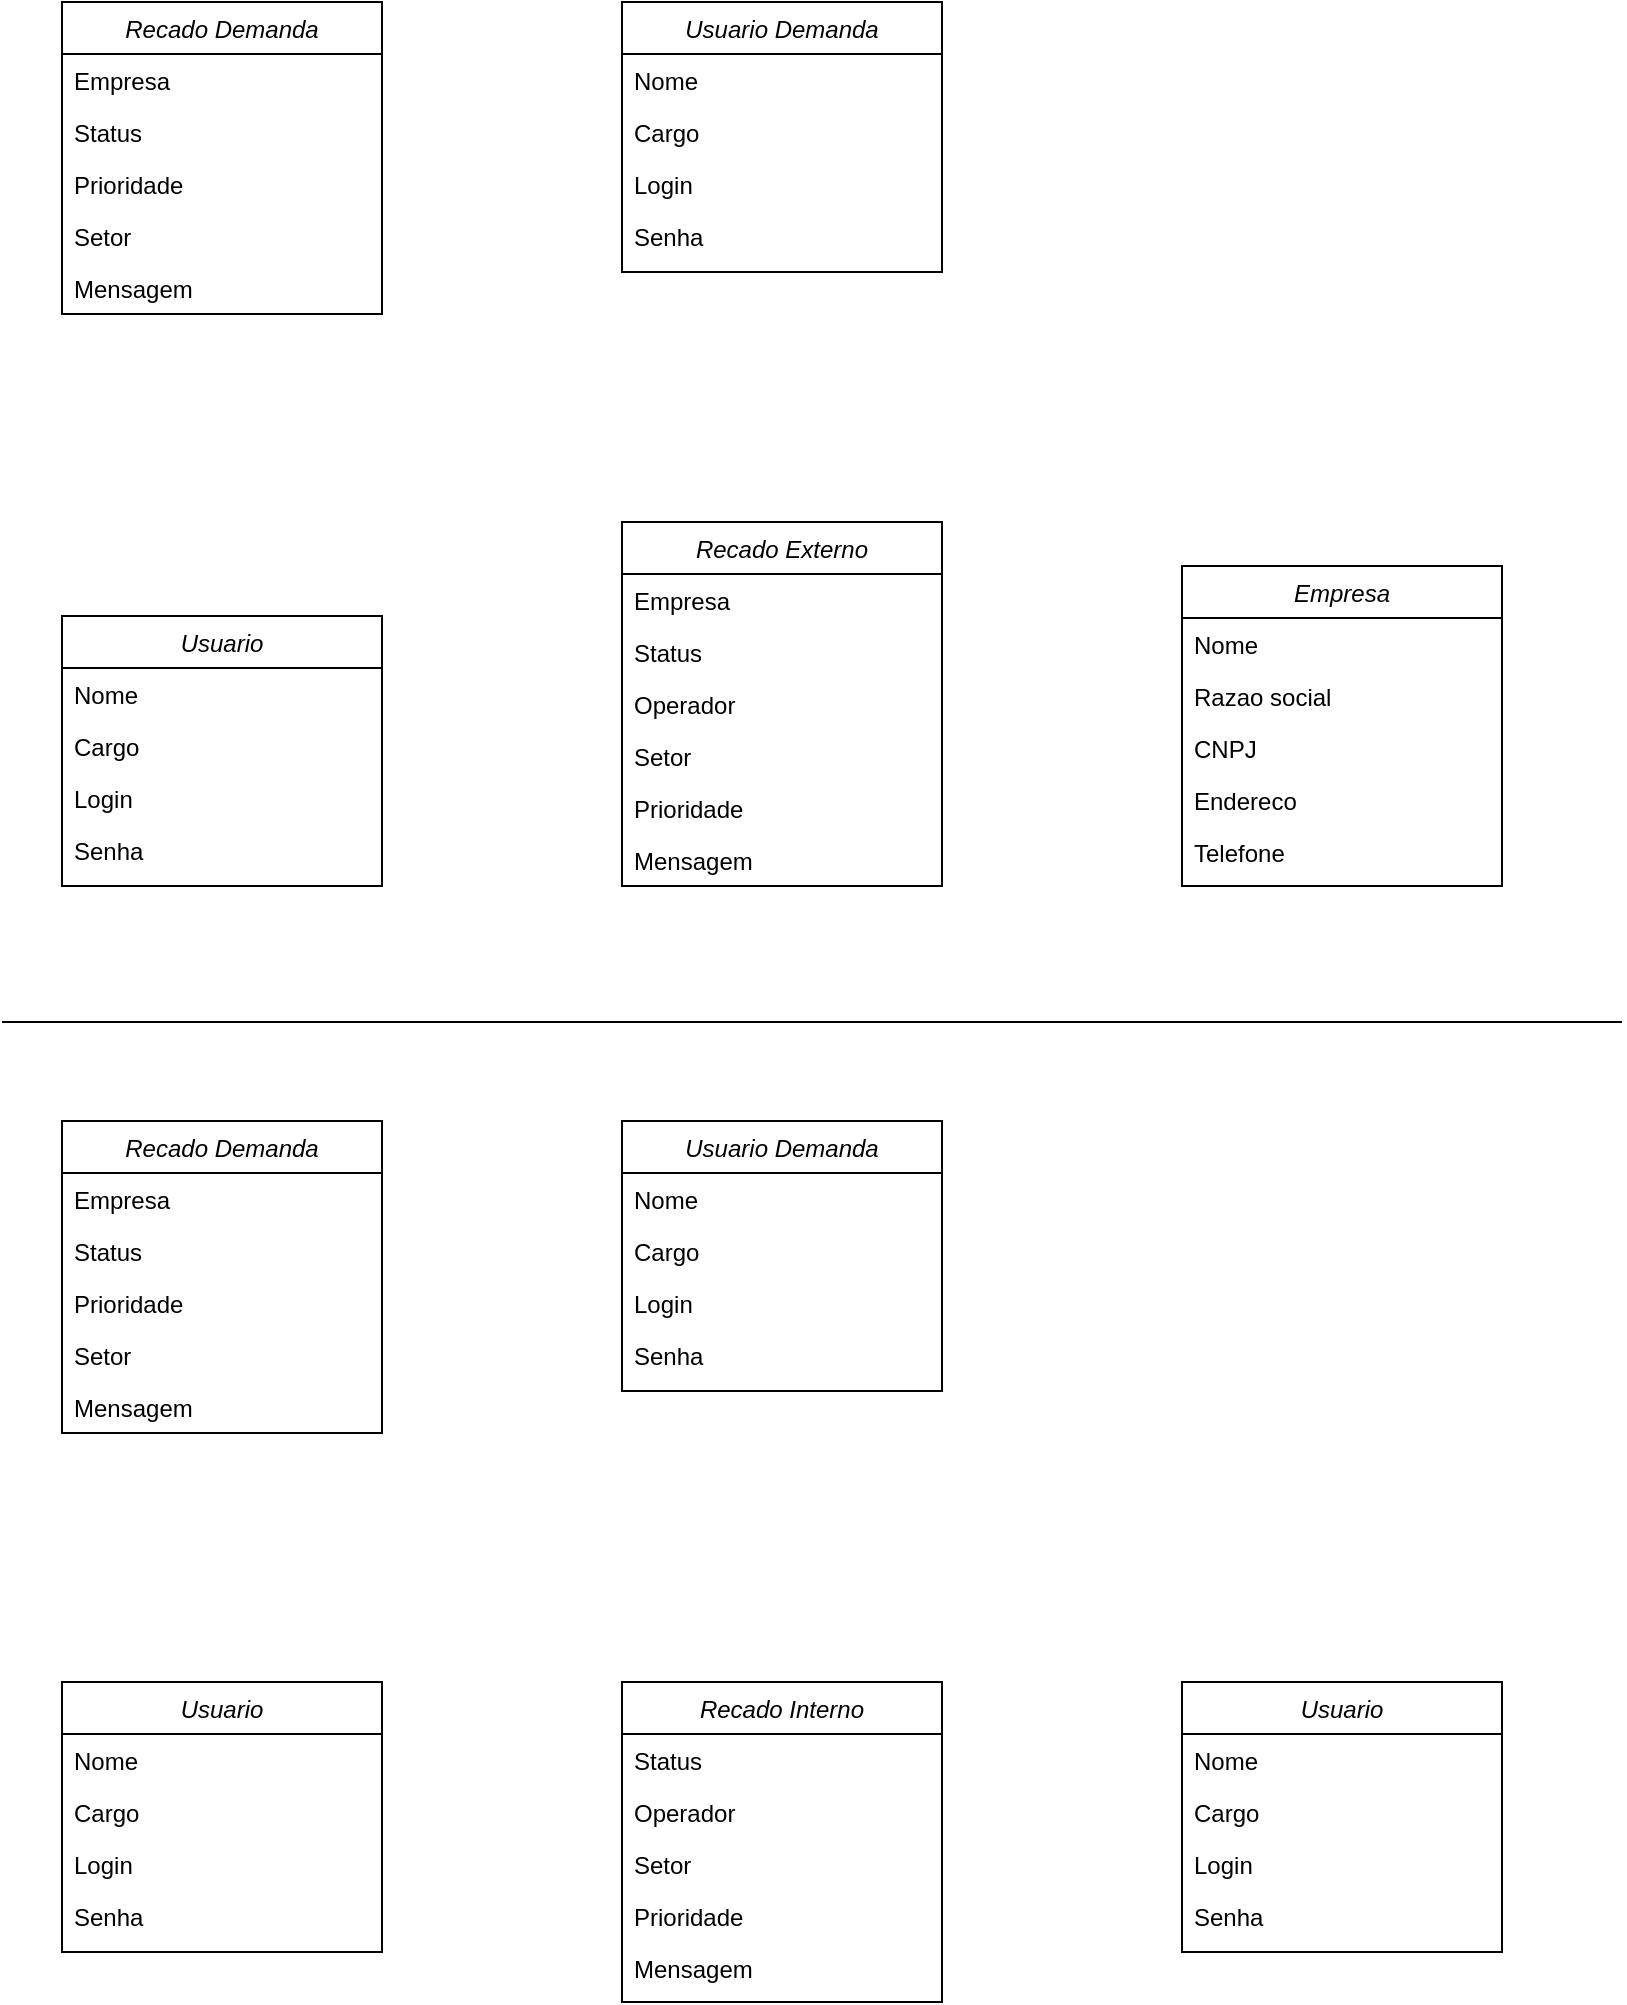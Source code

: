 <mxfile version="14.7.3" type="github">
  <diagram id="C5RBs43oDa-KdzZeNtuy" name="Page-1">
    <mxGraphModel dx="958" dy="880" grid="1" gridSize="10" guides="1" tooltips="1" connect="1" arrows="1" fold="1" page="1" pageScale="1" pageWidth="827" pageHeight="1169" math="0" shadow="0">
      <root>
        <mxCell id="WIyWlLk6GJQsqaUBKTNV-0" />
        <mxCell id="WIyWlLk6GJQsqaUBKTNV-1" parent="WIyWlLk6GJQsqaUBKTNV-0" />
        <mxCell id="IXz7zbhXyKt6bd04dzmx-12" value="Recado Externo" style="swimlane;fontStyle=2;align=center;verticalAlign=top;childLayout=stackLayout;horizontal=1;startSize=26;horizontalStack=0;resizeParent=1;resizeLast=0;collapsible=1;marginBottom=0;rounded=0;shadow=0;strokeWidth=1;" vertex="1" parent="WIyWlLk6GJQsqaUBKTNV-1">
          <mxGeometry x="320" y="340" width="160" height="182" as="geometry">
            <mxRectangle x="230" y="140" width="160" height="26" as="alternateBounds" />
          </mxGeometry>
        </mxCell>
        <mxCell id="IXz7zbhXyKt6bd04dzmx-13" value="Empresa&#xa;" style="text;align=left;verticalAlign=top;spacingLeft=4;spacingRight=4;overflow=hidden;rotatable=0;points=[[0,0.5],[1,0.5]];portConstraint=eastwest;" vertex="1" parent="IXz7zbhXyKt6bd04dzmx-12">
          <mxGeometry y="26" width="160" height="26" as="geometry" />
        </mxCell>
        <mxCell id="IXz7zbhXyKt6bd04dzmx-14" value="Status" style="text;align=left;verticalAlign=top;spacingLeft=4;spacingRight=4;overflow=hidden;rotatable=0;points=[[0,0.5],[1,0.5]];portConstraint=eastwest;rounded=0;shadow=0;html=0;" vertex="1" parent="IXz7zbhXyKt6bd04dzmx-12">
          <mxGeometry y="52" width="160" height="26" as="geometry" />
        </mxCell>
        <mxCell id="IXz7zbhXyKt6bd04dzmx-15" value="Operador" style="text;align=left;verticalAlign=top;spacingLeft=4;spacingRight=4;overflow=hidden;rotatable=0;points=[[0,0.5],[1,0.5]];portConstraint=eastwest;rounded=0;shadow=0;html=0;" vertex="1" parent="IXz7zbhXyKt6bd04dzmx-12">
          <mxGeometry y="78" width="160" height="26" as="geometry" />
        </mxCell>
        <mxCell id="IXz7zbhXyKt6bd04dzmx-29" value="Setor" style="text;align=left;verticalAlign=top;spacingLeft=4;spacingRight=4;overflow=hidden;rotatable=0;points=[[0,0.5],[1,0.5]];portConstraint=eastwest;rounded=0;shadow=0;html=0;" vertex="1" parent="IXz7zbhXyKt6bd04dzmx-12">
          <mxGeometry y="104" width="160" height="26" as="geometry" />
        </mxCell>
        <mxCell id="IXz7zbhXyKt6bd04dzmx-30" value="Prioridade" style="text;align=left;verticalAlign=top;spacingLeft=4;spacingRight=4;overflow=hidden;rotatable=0;points=[[0,0.5],[1,0.5]];portConstraint=eastwest;rounded=0;shadow=0;html=0;" vertex="1" parent="IXz7zbhXyKt6bd04dzmx-12">
          <mxGeometry y="130" width="160" height="26" as="geometry" />
        </mxCell>
        <mxCell id="IXz7zbhXyKt6bd04dzmx-31" value="Mensagem" style="text;align=left;verticalAlign=top;spacingLeft=4;spacingRight=4;overflow=hidden;rotatable=0;points=[[0,0.5],[1,0.5]];portConstraint=eastwest;rounded=0;shadow=0;html=0;" vertex="1" parent="IXz7zbhXyKt6bd04dzmx-12">
          <mxGeometry y="156" width="160" height="26" as="geometry" />
        </mxCell>
        <mxCell id="IXz7zbhXyKt6bd04dzmx-18" value="Empresa" style="swimlane;fontStyle=2;align=center;verticalAlign=top;childLayout=stackLayout;horizontal=1;startSize=26;horizontalStack=0;resizeParent=1;resizeLast=0;collapsible=1;marginBottom=0;rounded=0;shadow=0;strokeWidth=1;" vertex="1" parent="WIyWlLk6GJQsqaUBKTNV-1">
          <mxGeometry x="600" y="362" width="160" height="160" as="geometry">
            <mxRectangle x="230" y="140" width="160" height="26" as="alternateBounds" />
          </mxGeometry>
        </mxCell>
        <mxCell id="IXz7zbhXyKt6bd04dzmx-19" value="Nome&#xa;" style="text;align=left;verticalAlign=top;spacingLeft=4;spacingRight=4;overflow=hidden;rotatable=0;points=[[0,0.5],[1,0.5]];portConstraint=eastwest;" vertex="1" parent="IXz7zbhXyKt6bd04dzmx-18">
          <mxGeometry y="26" width="160" height="26" as="geometry" />
        </mxCell>
        <mxCell id="IXz7zbhXyKt6bd04dzmx-20" value="Razao social" style="text;align=left;verticalAlign=top;spacingLeft=4;spacingRight=4;overflow=hidden;rotatable=0;points=[[0,0.5],[1,0.5]];portConstraint=eastwest;rounded=0;shadow=0;html=0;" vertex="1" parent="IXz7zbhXyKt6bd04dzmx-18">
          <mxGeometry y="52" width="160" height="26" as="geometry" />
        </mxCell>
        <mxCell id="IXz7zbhXyKt6bd04dzmx-21" value="CNPJ&#xa;" style="text;align=left;verticalAlign=top;spacingLeft=4;spacingRight=4;overflow=hidden;rotatable=0;points=[[0,0.5],[1,0.5]];portConstraint=eastwest;rounded=0;shadow=0;html=0;" vertex="1" parent="IXz7zbhXyKt6bd04dzmx-18">
          <mxGeometry y="78" width="160" height="26" as="geometry" />
        </mxCell>
        <mxCell id="IXz7zbhXyKt6bd04dzmx-24" value="Endereco" style="text;align=left;verticalAlign=top;spacingLeft=4;spacingRight=4;overflow=hidden;rotatable=0;points=[[0,0.5],[1,0.5]];portConstraint=eastwest;rounded=0;shadow=0;html=0;" vertex="1" parent="IXz7zbhXyKt6bd04dzmx-18">
          <mxGeometry y="104" width="160" height="26" as="geometry" />
        </mxCell>
        <mxCell id="IXz7zbhXyKt6bd04dzmx-25" value="Telefone" style="text;align=left;verticalAlign=top;spacingLeft=4;spacingRight=4;overflow=hidden;rotatable=0;points=[[0,0.5],[1,0.5]];portConstraint=eastwest;rounded=0;shadow=0;html=0;" vertex="1" parent="IXz7zbhXyKt6bd04dzmx-18">
          <mxGeometry y="130" width="160" height="26" as="geometry" />
        </mxCell>
        <mxCell id="IXz7zbhXyKt6bd04dzmx-33" value="Usuario" style="swimlane;fontStyle=2;align=center;verticalAlign=top;childLayout=stackLayout;horizontal=1;startSize=26;horizontalStack=0;resizeParent=1;resizeLast=0;collapsible=1;marginBottom=0;rounded=0;shadow=0;strokeWidth=1;" vertex="1" parent="WIyWlLk6GJQsqaUBKTNV-1">
          <mxGeometry x="40" y="387" width="160" height="135" as="geometry">
            <mxRectangle x="230" y="140" width="160" height="26" as="alternateBounds" />
          </mxGeometry>
        </mxCell>
        <mxCell id="IXz7zbhXyKt6bd04dzmx-34" value="Nome&#xa;" style="text;align=left;verticalAlign=top;spacingLeft=4;spacingRight=4;overflow=hidden;rotatable=0;points=[[0,0.5],[1,0.5]];portConstraint=eastwest;" vertex="1" parent="IXz7zbhXyKt6bd04dzmx-33">
          <mxGeometry y="26" width="160" height="26" as="geometry" />
        </mxCell>
        <mxCell id="IXz7zbhXyKt6bd04dzmx-35" value="Cargo" style="text;align=left;verticalAlign=top;spacingLeft=4;spacingRight=4;overflow=hidden;rotatable=0;points=[[0,0.5],[1,0.5]];portConstraint=eastwest;rounded=0;shadow=0;html=0;" vertex="1" parent="IXz7zbhXyKt6bd04dzmx-33">
          <mxGeometry y="52" width="160" height="26" as="geometry" />
        </mxCell>
        <mxCell id="IXz7zbhXyKt6bd04dzmx-36" value="Login" style="text;align=left;verticalAlign=top;spacingLeft=4;spacingRight=4;overflow=hidden;rotatable=0;points=[[0,0.5],[1,0.5]];portConstraint=eastwest;rounded=0;shadow=0;html=0;" vertex="1" parent="IXz7zbhXyKt6bd04dzmx-33">
          <mxGeometry y="78" width="160" height="26" as="geometry" />
        </mxCell>
        <mxCell id="IXz7zbhXyKt6bd04dzmx-37" value="Senha" style="text;align=left;verticalAlign=top;spacingLeft=4;spacingRight=4;overflow=hidden;rotatable=0;points=[[0,0.5],[1,0.5]];portConstraint=eastwest;rounded=0;shadow=0;html=0;" vertex="1" parent="IXz7zbhXyKt6bd04dzmx-33">
          <mxGeometry y="104" width="160" height="26" as="geometry" />
        </mxCell>
        <mxCell id="IXz7zbhXyKt6bd04dzmx-55" value="Usuario" style="swimlane;fontStyle=2;align=center;verticalAlign=top;childLayout=stackLayout;horizontal=1;startSize=26;horizontalStack=0;resizeParent=1;resizeLast=0;collapsible=1;marginBottom=0;rounded=0;shadow=0;strokeWidth=1;" vertex="1" parent="WIyWlLk6GJQsqaUBKTNV-1">
          <mxGeometry x="40" y="920" width="160" height="135" as="geometry">
            <mxRectangle x="230" y="140" width="160" height="26" as="alternateBounds" />
          </mxGeometry>
        </mxCell>
        <mxCell id="IXz7zbhXyKt6bd04dzmx-56" value="Nome&#xa;" style="text;align=left;verticalAlign=top;spacingLeft=4;spacingRight=4;overflow=hidden;rotatable=0;points=[[0,0.5],[1,0.5]];portConstraint=eastwest;" vertex="1" parent="IXz7zbhXyKt6bd04dzmx-55">
          <mxGeometry y="26" width="160" height="26" as="geometry" />
        </mxCell>
        <mxCell id="IXz7zbhXyKt6bd04dzmx-57" value="Cargo" style="text;align=left;verticalAlign=top;spacingLeft=4;spacingRight=4;overflow=hidden;rotatable=0;points=[[0,0.5],[1,0.5]];portConstraint=eastwest;rounded=0;shadow=0;html=0;" vertex="1" parent="IXz7zbhXyKt6bd04dzmx-55">
          <mxGeometry y="52" width="160" height="26" as="geometry" />
        </mxCell>
        <mxCell id="IXz7zbhXyKt6bd04dzmx-58" value="Login" style="text;align=left;verticalAlign=top;spacingLeft=4;spacingRight=4;overflow=hidden;rotatable=0;points=[[0,0.5],[1,0.5]];portConstraint=eastwest;rounded=0;shadow=0;html=0;" vertex="1" parent="IXz7zbhXyKt6bd04dzmx-55">
          <mxGeometry y="78" width="160" height="26" as="geometry" />
        </mxCell>
        <mxCell id="IXz7zbhXyKt6bd04dzmx-59" value="Senha" style="text;align=left;verticalAlign=top;spacingLeft=4;spacingRight=4;overflow=hidden;rotatable=0;points=[[0,0.5],[1,0.5]];portConstraint=eastwest;rounded=0;shadow=0;html=0;" vertex="1" parent="IXz7zbhXyKt6bd04dzmx-55">
          <mxGeometry y="104" width="160" height="26" as="geometry" />
        </mxCell>
        <mxCell id="IXz7zbhXyKt6bd04dzmx-60" value="Usuario" style="swimlane;fontStyle=2;align=center;verticalAlign=top;childLayout=stackLayout;horizontal=1;startSize=26;horizontalStack=0;resizeParent=1;resizeLast=0;collapsible=1;marginBottom=0;rounded=0;shadow=0;strokeWidth=1;" vertex="1" parent="WIyWlLk6GJQsqaUBKTNV-1">
          <mxGeometry x="600" y="920" width="160" height="135" as="geometry">
            <mxRectangle x="230" y="140" width="160" height="26" as="alternateBounds" />
          </mxGeometry>
        </mxCell>
        <mxCell id="IXz7zbhXyKt6bd04dzmx-61" value="Nome&#xa;" style="text;align=left;verticalAlign=top;spacingLeft=4;spacingRight=4;overflow=hidden;rotatable=0;points=[[0,0.5],[1,0.5]];portConstraint=eastwest;" vertex="1" parent="IXz7zbhXyKt6bd04dzmx-60">
          <mxGeometry y="26" width="160" height="26" as="geometry" />
        </mxCell>
        <mxCell id="IXz7zbhXyKt6bd04dzmx-62" value="Cargo" style="text;align=left;verticalAlign=top;spacingLeft=4;spacingRight=4;overflow=hidden;rotatable=0;points=[[0,0.5],[1,0.5]];portConstraint=eastwest;rounded=0;shadow=0;html=0;" vertex="1" parent="IXz7zbhXyKt6bd04dzmx-60">
          <mxGeometry y="52" width="160" height="26" as="geometry" />
        </mxCell>
        <mxCell id="IXz7zbhXyKt6bd04dzmx-63" value="Login" style="text;align=left;verticalAlign=top;spacingLeft=4;spacingRight=4;overflow=hidden;rotatable=0;points=[[0,0.5],[1,0.5]];portConstraint=eastwest;rounded=0;shadow=0;html=0;" vertex="1" parent="IXz7zbhXyKt6bd04dzmx-60">
          <mxGeometry y="78" width="160" height="26" as="geometry" />
        </mxCell>
        <mxCell id="IXz7zbhXyKt6bd04dzmx-64" value="Senha" style="text;align=left;verticalAlign=top;spacingLeft=4;spacingRight=4;overflow=hidden;rotatable=0;points=[[0,0.5],[1,0.5]];portConstraint=eastwest;rounded=0;shadow=0;html=0;" vertex="1" parent="IXz7zbhXyKt6bd04dzmx-60">
          <mxGeometry y="104" width="160" height="26" as="geometry" />
        </mxCell>
        <mxCell id="IXz7zbhXyKt6bd04dzmx-65" value="Recado Interno" style="swimlane;fontStyle=2;align=center;verticalAlign=top;childLayout=stackLayout;horizontal=1;startSize=26;horizontalStack=0;resizeParent=1;resizeLast=0;collapsible=1;marginBottom=0;rounded=0;shadow=0;strokeWidth=1;" vertex="1" parent="WIyWlLk6GJQsqaUBKTNV-1">
          <mxGeometry x="320" y="920" width="160" height="160" as="geometry">
            <mxRectangle x="230" y="140" width="160" height="26" as="alternateBounds" />
          </mxGeometry>
        </mxCell>
        <mxCell id="IXz7zbhXyKt6bd04dzmx-67" value="Status" style="text;align=left;verticalAlign=top;spacingLeft=4;spacingRight=4;overflow=hidden;rotatable=0;points=[[0,0.5],[1,0.5]];portConstraint=eastwest;rounded=0;shadow=0;html=0;" vertex="1" parent="IXz7zbhXyKt6bd04dzmx-65">
          <mxGeometry y="26" width="160" height="26" as="geometry" />
        </mxCell>
        <mxCell id="IXz7zbhXyKt6bd04dzmx-68" value="Operador" style="text;align=left;verticalAlign=top;spacingLeft=4;spacingRight=4;overflow=hidden;rotatable=0;points=[[0,0.5],[1,0.5]];portConstraint=eastwest;rounded=0;shadow=0;html=0;" vertex="1" parent="IXz7zbhXyKt6bd04dzmx-65">
          <mxGeometry y="52" width="160" height="26" as="geometry" />
        </mxCell>
        <mxCell id="IXz7zbhXyKt6bd04dzmx-69" value="Setor" style="text;align=left;verticalAlign=top;spacingLeft=4;spacingRight=4;overflow=hidden;rotatable=0;points=[[0,0.5],[1,0.5]];portConstraint=eastwest;rounded=0;shadow=0;html=0;" vertex="1" parent="IXz7zbhXyKt6bd04dzmx-65">
          <mxGeometry y="78" width="160" height="26" as="geometry" />
        </mxCell>
        <mxCell id="IXz7zbhXyKt6bd04dzmx-70" value="Prioridade" style="text;align=left;verticalAlign=top;spacingLeft=4;spacingRight=4;overflow=hidden;rotatable=0;points=[[0,0.5],[1,0.5]];portConstraint=eastwest;rounded=0;shadow=0;html=0;" vertex="1" parent="IXz7zbhXyKt6bd04dzmx-65">
          <mxGeometry y="104" width="160" height="26" as="geometry" />
        </mxCell>
        <mxCell id="IXz7zbhXyKt6bd04dzmx-71" value="Mensagem" style="text;align=left;verticalAlign=top;spacingLeft=4;spacingRight=4;overflow=hidden;rotatable=0;points=[[0,0.5],[1,0.5]];portConstraint=eastwest;rounded=0;shadow=0;html=0;" vertex="1" parent="IXz7zbhXyKt6bd04dzmx-65">
          <mxGeometry y="130" width="160" height="26" as="geometry" />
        </mxCell>
        <mxCell id="IXz7zbhXyKt6bd04dzmx-73" value="Usuario Demanda" style="swimlane;fontStyle=2;align=center;verticalAlign=top;childLayout=stackLayout;horizontal=1;startSize=26;horizontalStack=0;resizeParent=1;resizeLast=0;collapsible=1;marginBottom=0;rounded=0;shadow=0;strokeWidth=1;" vertex="1" parent="WIyWlLk6GJQsqaUBKTNV-1">
          <mxGeometry x="320" y="639.5" width="160" height="135" as="geometry">
            <mxRectangle x="230" y="140" width="160" height="26" as="alternateBounds" />
          </mxGeometry>
        </mxCell>
        <mxCell id="IXz7zbhXyKt6bd04dzmx-74" value="Nome&#xa;" style="text;align=left;verticalAlign=top;spacingLeft=4;spacingRight=4;overflow=hidden;rotatable=0;points=[[0,0.5],[1,0.5]];portConstraint=eastwest;" vertex="1" parent="IXz7zbhXyKt6bd04dzmx-73">
          <mxGeometry y="26" width="160" height="26" as="geometry" />
        </mxCell>
        <mxCell id="IXz7zbhXyKt6bd04dzmx-75" value="Cargo" style="text;align=left;verticalAlign=top;spacingLeft=4;spacingRight=4;overflow=hidden;rotatable=0;points=[[0,0.5],[1,0.5]];portConstraint=eastwest;rounded=0;shadow=0;html=0;" vertex="1" parent="IXz7zbhXyKt6bd04dzmx-73">
          <mxGeometry y="52" width="160" height="26" as="geometry" />
        </mxCell>
        <mxCell id="IXz7zbhXyKt6bd04dzmx-76" value="Login" style="text;align=left;verticalAlign=top;spacingLeft=4;spacingRight=4;overflow=hidden;rotatable=0;points=[[0,0.5],[1,0.5]];portConstraint=eastwest;rounded=0;shadow=0;html=0;" vertex="1" parent="IXz7zbhXyKt6bd04dzmx-73">
          <mxGeometry y="78" width="160" height="26" as="geometry" />
        </mxCell>
        <mxCell id="IXz7zbhXyKt6bd04dzmx-77" value="Senha" style="text;align=left;verticalAlign=top;spacingLeft=4;spacingRight=4;overflow=hidden;rotatable=0;points=[[0,0.5],[1,0.5]];portConstraint=eastwest;rounded=0;shadow=0;html=0;" vertex="1" parent="IXz7zbhXyKt6bd04dzmx-73">
          <mxGeometry y="104" width="160" height="26" as="geometry" />
        </mxCell>
        <mxCell id="IXz7zbhXyKt6bd04dzmx-78" value="Recado Demanda" style="swimlane;fontStyle=2;align=center;verticalAlign=top;childLayout=stackLayout;horizontal=1;startSize=26;horizontalStack=0;resizeParent=1;resizeLast=0;collapsible=1;marginBottom=0;rounded=0;shadow=0;strokeWidth=1;" vertex="1" parent="WIyWlLk6GJQsqaUBKTNV-1">
          <mxGeometry x="40" y="639.5" width="160" height="156" as="geometry">
            <mxRectangle x="230" y="140" width="160" height="26" as="alternateBounds" />
          </mxGeometry>
        </mxCell>
        <mxCell id="IXz7zbhXyKt6bd04dzmx-79" value="Empresa" style="text;align=left;verticalAlign=top;spacingLeft=4;spacingRight=4;overflow=hidden;rotatable=0;points=[[0,0.5],[1,0.5]];portConstraint=eastwest;rounded=0;shadow=0;html=0;" vertex="1" parent="IXz7zbhXyKt6bd04dzmx-78">
          <mxGeometry y="26" width="160" height="26" as="geometry" />
        </mxCell>
        <mxCell id="IXz7zbhXyKt6bd04dzmx-80" value="Status" style="text;align=left;verticalAlign=top;spacingLeft=4;spacingRight=4;overflow=hidden;rotatable=0;points=[[0,0.5],[1,0.5]];portConstraint=eastwest;rounded=0;shadow=0;html=0;" vertex="1" parent="IXz7zbhXyKt6bd04dzmx-78">
          <mxGeometry y="52" width="160" height="26" as="geometry" />
        </mxCell>
        <mxCell id="IXz7zbhXyKt6bd04dzmx-82" value="Prioridade" style="text;align=left;verticalAlign=top;spacingLeft=4;spacingRight=4;overflow=hidden;rotatable=0;points=[[0,0.5],[1,0.5]];portConstraint=eastwest;rounded=0;shadow=0;html=0;" vertex="1" parent="IXz7zbhXyKt6bd04dzmx-78">
          <mxGeometry y="78" width="160" height="26" as="geometry" />
        </mxCell>
        <mxCell id="IXz7zbhXyKt6bd04dzmx-83" value="Setor" style="text;align=left;verticalAlign=top;spacingLeft=4;spacingRight=4;overflow=hidden;rotatable=0;points=[[0,0.5],[1,0.5]];portConstraint=eastwest;rounded=0;shadow=0;html=0;" vertex="1" parent="IXz7zbhXyKt6bd04dzmx-78">
          <mxGeometry y="104" width="160" height="26" as="geometry" />
        </mxCell>
        <mxCell id="IXz7zbhXyKt6bd04dzmx-84" value="Mensagem" style="text;align=left;verticalAlign=top;spacingLeft=4;spacingRight=4;overflow=hidden;rotatable=0;points=[[0,0.5],[1,0.5]];portConstraint=eastwest;rounded=0;shadow=0;html=0;" vertex="1" parent="IXz7zbhXyKt6bd04dzmx-78">
          <mxGeometry y="130" width="160" height="26" as="geometry" />
        </mxCell>
        <mxCell id="IXz7zbhXyKt6bd04dzmx-85" value="Recado Demanda" style="swimlane;fontStyle=2;align=center;verticalAlign=top;childLayout=stackLayout;horizontal=1;startSize=26;horizontalStack=0;resizeParent=1;resizeLast=0;collapsible=1;marginBottom=0;rounded=0;shadow=0;strokeWidth=1;" vertex="1" parent="WIyWlLk6GJQsqaUBKTNV-1">
          <mxGeometry x="40" y="80" width="160" height="156" as="geometry">
            <mxRectangle x="230" y="140" width="160" height="26" as="alternateBounds" />
          </mxGeometry>
        </mxCell>
        <mxCell id="IXz7zbhXyKt6bd04dzmx-86" value="Empresa" style="text;align=left;verticalAlign=top;spacingLeft=4;spacingRight=4;overflow=hidden;rotatable=0;points=[[0,0.5],[1,0.5]];portConstraint=eastwest;rounded=0;shadow=0;html=0;" vertex="1" parent="IXz7zbhXyKt6bd04dzmx-85">
          <mxGeometry y="26" width="160" height="26" as="geometry" />
        </mxCell>
        <mxCell id="IXz7zbhXyKt6bd04dzmx-87" value="Status" style="text;align=left;verticalAlign=top;spacingLeft=4;spacingRight=4;overflow=hidden;rotatable=0;points=[[0,0.5],[1,0.5]];portConstraint=eastwest;rounded=0;shadow=0;html=0;" vertex="1" parent="IXz7zbhXyKt6bd04dzmx-85">
          <mxGeometry y="52" width="160" height="26" as="geometry" />
        </mxCell>
        <mxCell id="IXz7zbhXyKt6bd04dzmx-88" value="Prioridade" style="text;align=left;verticalAlign=top;spacingLeft=4;spacingRight=4;overflow=hidden;rotatable=0;points=[[0,0.5],[1,0.5]];portConstraint=eastwest;rounded=0;shadow=0;html=0;" vertex="1" parent="IXz7zbhXyKt6bd04dzmx-85">
          <mxGeometry y="78" width="160" height="26" as="geometry" />
        </mxCell>
        <mxCell id="IXz7zbhXyKt6bd04dzmx-89" value="Setor" style="text;align=left;verticalAlign=top;spacingLeft=4;spacingRight=4;overflow=hidden;rotatable=0;points=[[0,0.5],[1,0.5]];portConstraint=eastwest;rounded=0;shadow=0;html=0;" vertex="1" parent="IXz7zbhXyKt6bd04dzmx-85">
          <mxGeometry y="104" width="160" height="26" as="geometry" />
        </mxCell>
        <mxCell id="IXz7zbhXyKt6bd04dzmx-90" value="Mensagem" style="text;align=left;verticalAlign=top;spacingLeft=4;spacingRight=4;overflow=hidden;rotatable=0;points=[[0,0.5],[1,0.5]];portConstraint=eastwest;rounded=0;shadow=0;html=0;" vertex="1" parent="IXz7zbhXyKt6bd04dzmx-85">
          <mxGeometry y="130" width="160" height="26" as="geometry" />
        </mxCell>
        <mxCell id="IXz7zbhXyKt6bd04dzmx-91" value="Usuario Demanda" style="swimlane;fontStyle=2;align=center;verticalAlign=top;childLayout=stackLayout;horizontal=1;startSize=26;horizontalStack=0;resizeParent=1;resizeLast=0;collapsible=1;marginBottom=0;rounded=0;shadow=0;strokeWidth=1;" vertex="1" parent="WIyWlLk6GJQsqaUBKTNV-1">
          <mxGeometry x="320" y="80" width="160" height="135" as="geometry">
            <mxRectangle x="230" y="140" width="160" height="26" as="alternateBounds" />
          </mxGeometry>
        </mxCell>
        <mxCell id="IXz7zbhXyKt6bd04dzmx-92" value="Nome&#xa;" style="text;align=left;verticalAlign=top;spacingLeft=4;spacingRight=4;overflow=hidden;rotatable=0;points=[[0,0.5],[1,0.5]];portConstraint=eastwest;" vertex="1" parent="IXz7zbhXyKt6bd04dzmx-91">
          <mxGeometry y="26" width="160" height="26" as="geometry" />
        </mxCell>
        <mxCell id="IXz7zbhXyKt6bd04dzmx-93" value="Cargo" style="text;align=left;verticalAlign=top;spacingLeft=4;spacingRight=4;overflow=hidden;rotatable=0;points=[[0,0.5],[1,0.5]];portConstraint=eastwest;rounded=0;shadow=0;html=0;" vertex="1" parent="IXz7zbhXyKt6bd04dzmx-91">
          <mxGeometry y="52" width="160" height="26" as="geometry" />
        </mxCell>
        <mxCell id="IXz7zbhXyKt6bd04dzmx-94" value="Login" style="text;align=left;verticalAlign=top;spacingLeft=4;spacingRight=4;overflow=hidden;rotatable=0;points=[[0,0.5],[1,0.5]];portConstraint=eastwest;rounded=0;shadow=0;html=0;" vertex="1" parent="IXz7zbhXyKt6bd04dzmx-91">
          <mxGeometry y="78" width="160" height="26" as="geometry" />
        </mxCell>
        <mxCell id="IXz7zbhXyKt6bd04dzmx-95" value="Senha" style="text;align=left;verticalAlign=top;spacingLeft=4;spacingRight=4;overflow=hidden;rotatable=0;points=[[0,0.5],[1,0.5]];portConstraint=eastwest;rounded=0;shadow=0;html=0;" vertex="1" parent="IXz7zbhXyKt6bd04dzmx-91">
          <mxGeometry y="104" width="160" height="26" as="geometry" />
        </mxCell>
        <mxCell id="IXz7zbhXyKt6bd04dzmx-100" value="" style="endArrow=none;html=1;" edge="1" parent="WIyWlLk6GJQsqaUBKTNV-1">
          <mxGeometry width="50" height="50" relative="1" as="geometry">
            <mxPoint x="10" y="590" as="sourcePoint" />
            <mxPoint x="820" y="590" as="targetPoint" />
          </mxGeometry>
        </mxCell>
      </root>
    </mxGraphModel>
  </diagram>
</mxfile>
